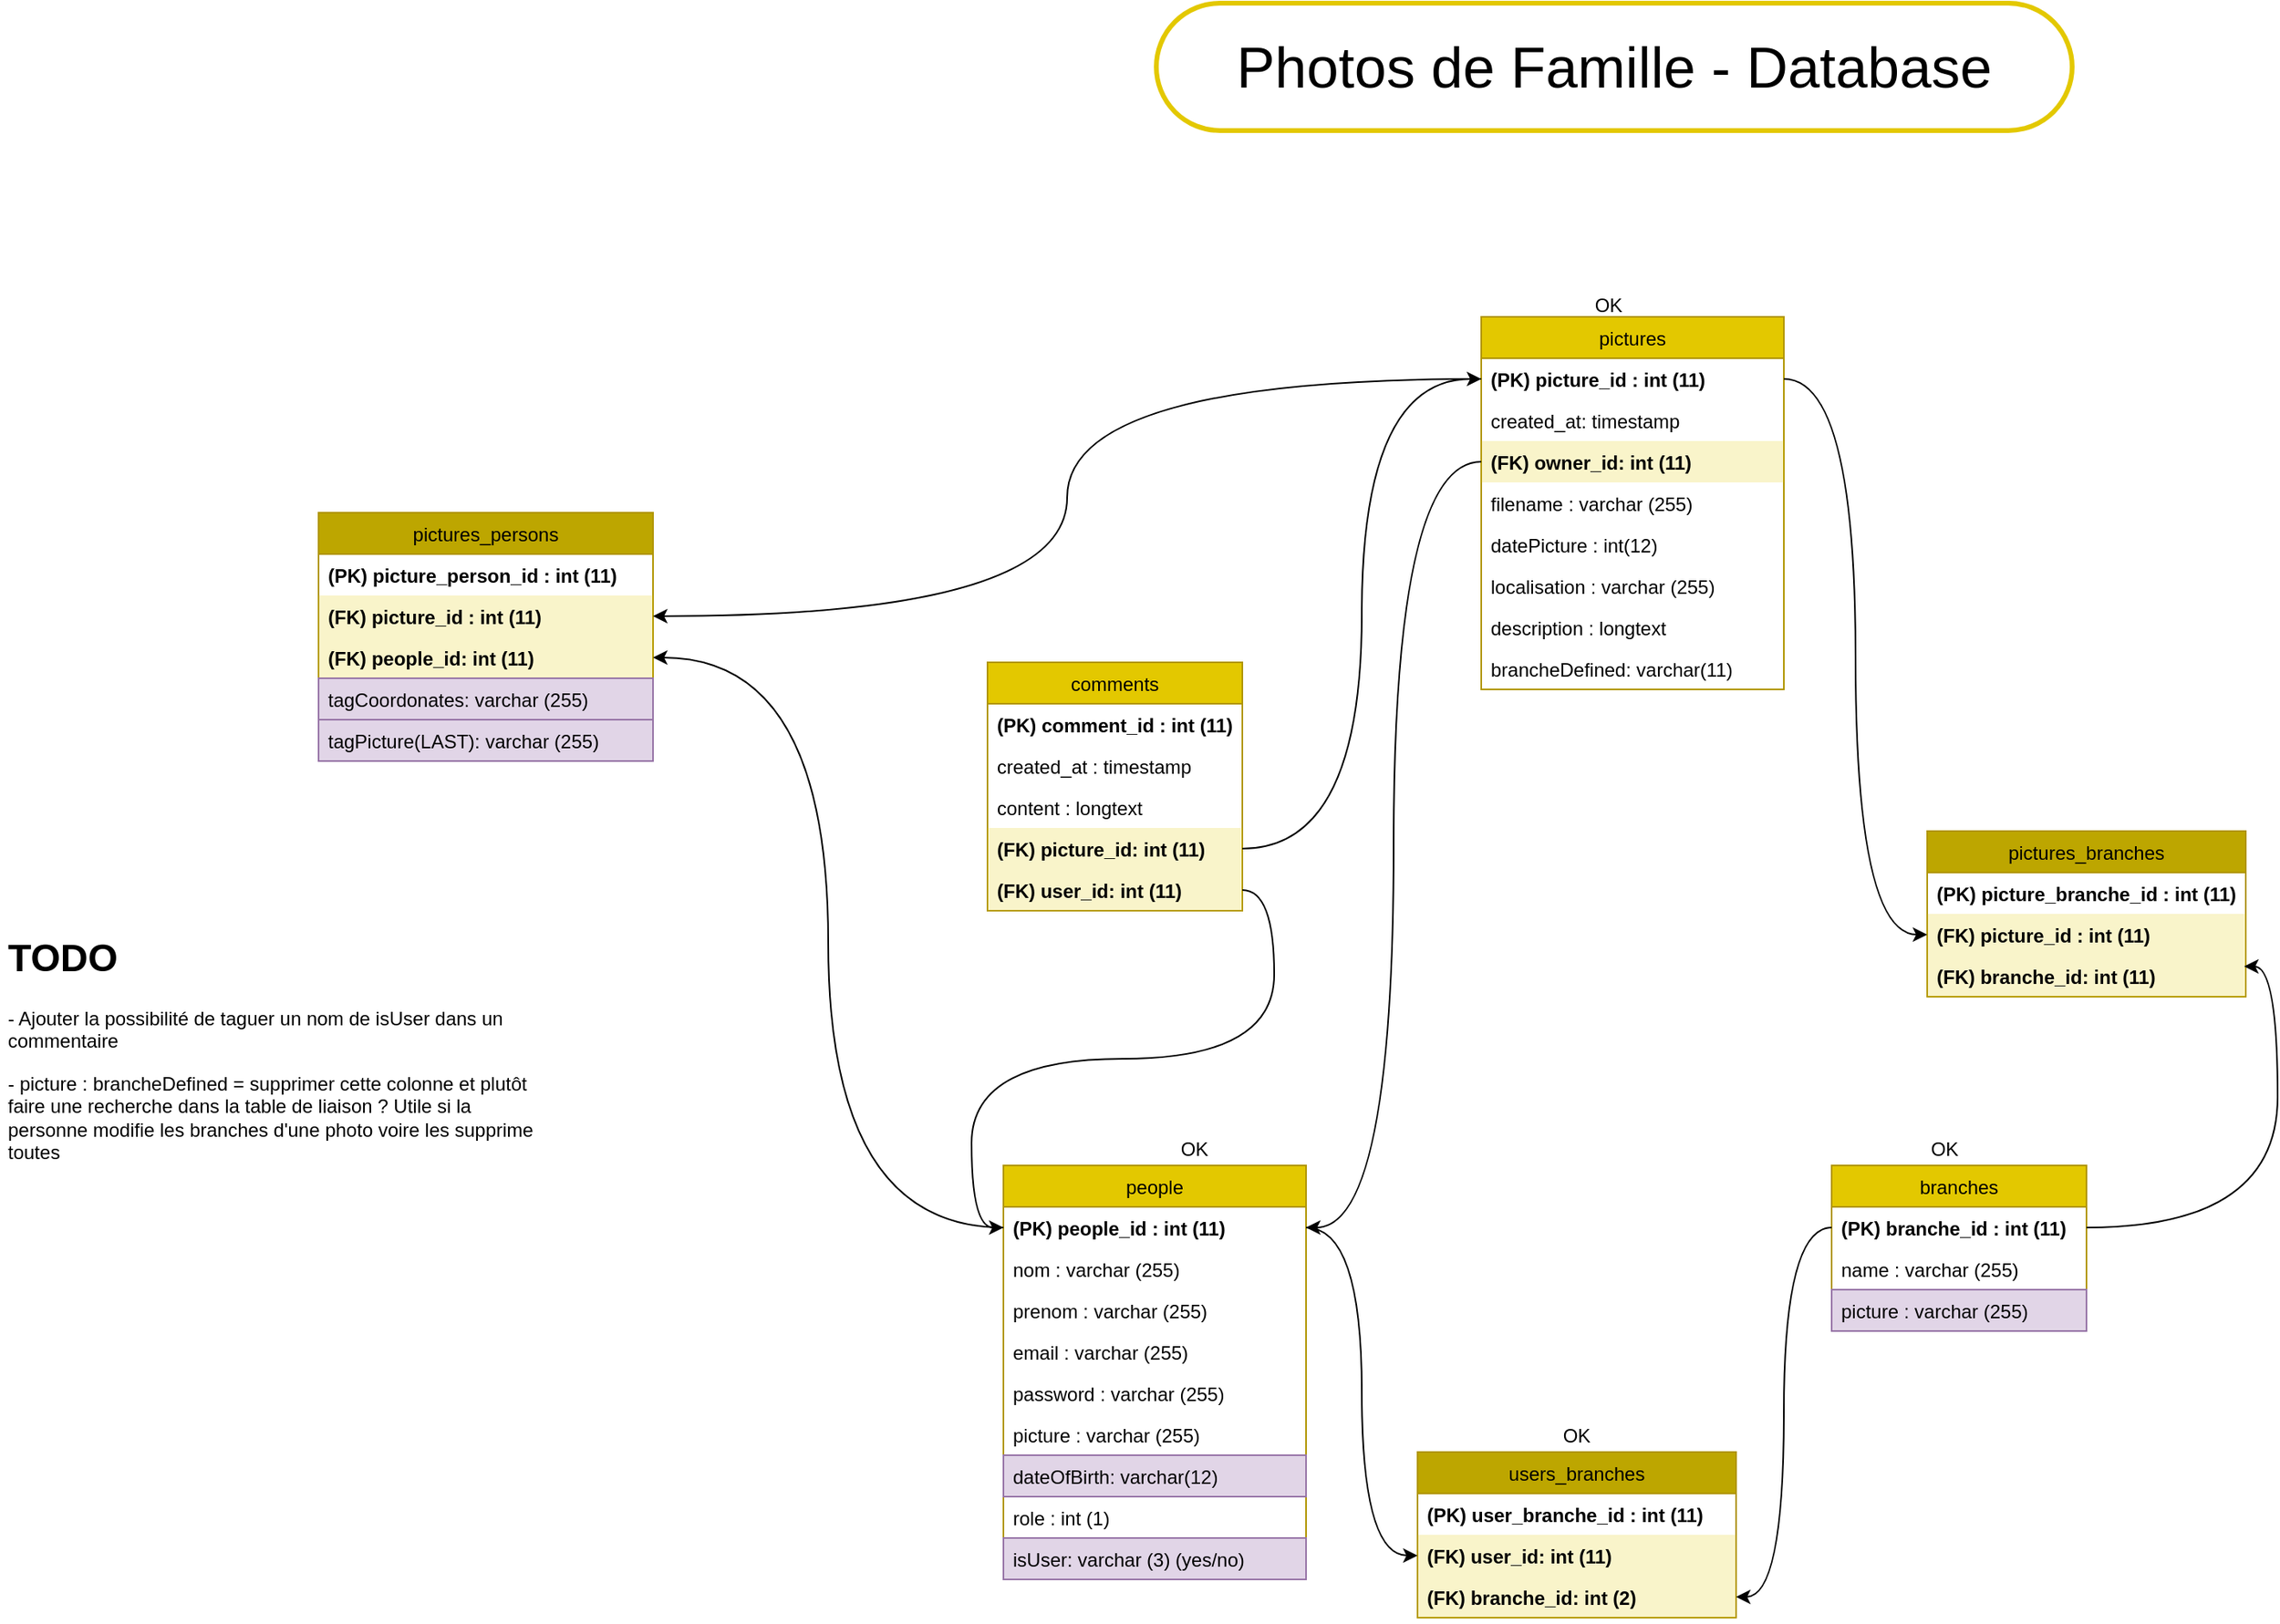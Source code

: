 <mxfile version="20.2.3" type="device"><diagram id="v2CWNd4Y5Qs98Rr8-jCO" name="Page-1"><mxGraphModel dx="2249" dy="752" grid="1" gridSize="10" guides="1" tooltips="1" connect="1" arrows="1" fold="1" page="1" pageScale="1" pageWidth="827" pageHeight="1169" math="0" shadow="0"><root><mxCell id="0"/><mxCell id="1" parent="0"/><mxCell id="BAhh8maXS3OlmlLO3-uw-7" value="people" style="swimlane;fontStyle=0;childLayout=stackLayout;horizontal=1;startSize=26;fillColor=#e3c800;horizontalStack=0;resizeParent=1;resizeParentMax=0;resizeLast=0;collapsible=1;marginBottom=0;fontColor=#000000;strokeColor=#B09500;" parent="1" vertex="1"><mxGeometry x="30" y="770" width="190" height="260" as="geometry"><mxRectangle x="50" y="80" width="60" height="30" as="alternateBounds"/></mxGeometry></mxCell><mxCell id="BAhh8maXS3OlmlLO3-uw-14" value="(PK) people_id : int (11)" style="text;strokeColor=none;fillColor=none;align=left;verticalAlign=top;spacingLeft=4;spacingRight=4;overflow=hidden;rotatable=0;points=[[0,0.5],[1,0.5]];portConstraint=eastwest;fontStyle=1" parent="BAhh8maXS3OlmlLO3-uw-7" vertex="1"><mxGeometry y="26" width="190" height="26" as="geometry"/></mxCell><mxCell id="BAhh8maXS3OlmlLO3-uw-9" value="nom : varchar (255)" style="text;strokeColor=none;fillColor=none;align=left;verticalAlign=top;spacingLeft=4;spacingRight=4;overflow=hidden;rotatable=0;points=[[0,0.5],[1,0.5]];portConstraint=eastwest;" parent="BAhh8maXS3OlmlLO3-uw-7" vertex="1"><mxGeometry y="52" width="190" height="26" as="geometry"/></mxCell><mxCell id="BAhh8maXS3OlmlLO3-uw-11" value="prenom : varchar (255)" style="text;strokeColor=none;fillColor=none;align=left;verticalAlign=top;spacingLeft=4;spacingRight=4;overflow=hidden;rotatable=0;points=[[0,0.5],[1,0.5]];portConstraint=eastwest;" parent="BAhh8maXS3OlmlLO3-uw-7" vertex="1"><mxGeometry y="78" width="190" height="26" as="geometry"/></mxCell><mxCell id="BAhh8maXS3OlmlLO3-uw-15" value="email : varchar (255)" style="text;strokeColor=none;fillColor=none;align=left;verticalAlign=top;spacingLeft=4;spacingRight=4;overflow=hidden;rotatable=0;points=[[0,0.5],[1,0.5]];portConstraint=eastwest;" parent="BAhh8maXS3OlmlLO3-uw-7" vertex="1"><mxGeometry y="104" width="190" height="26" as="geometry"/></mxCell><mxCell id="BAhh8maXS3OlmlLO3-uw-16" value="password : varchar (255)" style="text;strokeColor=none;fillColor=none;align=left;verticalAlign=top;spacingLeft=4;spacingRight=4;overflow=hidden;rotatable=0;points=[[0,0.5],[1,0.5]];portConstraint=eastwest;" parent="BAhh8maXS3OlmlLO3-uw-7" vertex="1"><mxGeometry y="130" width="190" height="26" as="geometry"/></mxCell><mxCell id="BAhh8maXS3OlmlLO3-uw-12" value="picture : varchar (255)" style="text;strokeColor=none;fillColor=none;align=left;verticalAlign=top;spacingLeft=4;spacingRight=4;overflow=hidden;rotatable=0;points=[[0,0.5],[1,0.5]];portConstraint=eastwest;" parent="BAhh8maXS3OlmlLO3-uw-7" vertex="1"><mxGeometry y="156" width="190" height="26" as="geometry"/></mxCell><mxCell id="WFU4l1aMC4txx7HeSZ-H-5" value="dateOfBirth: varchar(12)" style="text;strokeColor=#9673a6;fillColor=#e1d5e7;align=left;verticalAlign=top;spacingLeft=4;spacingRight=4;overflow=hidden;rotatable=0;points=[[0,0.5],[1,0.5]];portConstraint=eastwest;" vertex="1" parent="BAhh8maXS3OlmlLO3-uw-7"><mxGeometry y="182" width="190" height="26" as="geometry"/></mxCell><mxCell id="BAhh8maXS3OlmlLO3-uw-10" value="role : int (1)" style="text;strokeColor=none;fillColor=none;align=left;verticalAlign=top;spacingLeft=4;spacingRight=4;overflow=hidden;rotatable=0;points=[[0,0.5],[1,0.5]];portConstraint=eastwest;" parent="BAhh8maXS3OlmlLO3-uw-7" vertex="1"><mxGeometry y="208" width="190" height="26" as="geometry"/></mxCell><mxCell id="WFU4l1aMC4txx7HeSZ-H-4" value="isUser: varchar (3) (yes/no)" style="text;strokeColor=#9673a6;fillColor=#e1d5e7;align=left;verticalAlign=top;spacingLeft=4;spacingRight=4;overflow=hidden;rotatable=0;points=[[0,0.5],[1,0.5]];portConstraint=eastwest;" vertex="1" parent="BAhh8maXS3OlmlLO3-uw-7"><mxGeometry y="234" width="190" height="26" as="geometry"/></mxCell><mxCell id="BAhh8maXS3OlmlLO3-uw-17" value="pictures" style="swimlane;fontStyle=0;childLayout=stackLayout;horizontal=1;startSize=26;fillColor=#e3c800;horizontalStack=0;resizeParent=1;resizeParentMax=0;resizeLast=0;collapsible=1;marginBottom=0;fontColor=#000000;strokeColor=#B09500;" parent="1" vertex="1"><mxGeometry x="330" y="237" width="190" height="234" as="geometry"><mxRectangle x="50" y="80" width="60" height="30" as="alternateBounds"/></mxGeometry></mxCell><mxCell id="BAhh8maXS3OlmlLO3-uw-18" value="(PK) picture_id : int (11)" style="text;strokeColor=none;fillColor=none;align=left;verticalAlign=top;spacingLeft=4;spacingRight=4;overflow=hidden;rotatable=0;points=[[0,0.5],[1,0.5]];portConstraint=eastwest;fontStyle=1" parent="BAhh8maXS3OlmlLO3-uw-17" vertex="1"><mxGeometry y="26" width="190" height="26" as="geometry"/></mxCell><mxCell id="8INyL6DLdIWvuHJ_UyZH-22" value="created_at: timestamp" style="text;strokeColor=none;fillColor=none;align=left;verticalAlign=top;spacingLeft=4;spacingRight=4;overflow=hidden;rotatable=0;points=[[0,0.5],[1,0.5]];portConstraint=eastwest;" parent="BAhh8maXS3OlmlLO3-uw-17" vertex="1"><mxGeometry y="52" width="190" height="26" as="geometry"/></mxCell><mxCell id="emAnyjiZvC5znlIViu3I-10" value="(FK) owner_id: int (11)" style="text;strokeColor=none;fillColor=#E3C80035;align=left;verticalAlign=top;spacingLeft=4;spacingRight=4;overflow=hidden;rotatable=0;points=[[0,0.5],[1,0.5]];portConstraint=eastwest;fontStyle=1" parent="BAhh8maXS3OlmlLO3-uw-17" vertex="1"><mxGeometry y="78" width="190" height="26" as="geometry"/></mxCell><mxCell id="BAhh8maXS3OlmlLO3-uw-19" value="filename : varchar (255)" style="text;strokeColor=none;fillColor=none;align=left;verticalAlign=top;spacingLeft=4;spacingRight=4;overflow=hidden;rotatable=0;points=[[0,0.5],[1,0.5]];portConstraint=eastwest;" parent="BAhh8maXS3OlmlLO3-uw-17" vertex="1"><mxGeometry y="104" width="190" height="26" as="geometry"/></mxCell><mxCell id="BAhh8maXS3OlmlLO3-uw-26" value="datePicture : int(12)" style="text;strokeColor=none;fillColor=none;align=left;verticalAlign=top;spacingLeft=4;spacingRight=4;overflow=hidden;rotatable=0;points=[[0,0.5],[1,0.5]];portConstraint=eastwest;" parent="BAhh8maXS3OlmlLO3-uw-17" vertex="1"><mxGeometry y="130" width="190" height="26" as="geometry"/></mxCell><mxCell id="BAhh8maXS3OlmlLO3-uw-27" value="localisation : varchar (255)" style="text;strokeColor=none;fillColor=none;align=left;verticalAlign=top;spacingLeft=4;spacingRight=4;overflow=hidden;rotatable=0;points=[[0,0.5],[1,0.5]];portConstraint=eastwest;" parent="BAhh8maXS3OlmlLO3-uw-17" vertex="1"><mxGeometry y="156" width="190" height="26" as="geometry"/></mxCell><mxCell id="8INyL6DLdIWvuHJ_UyZH-21" value="description : longtext" style="text;strokeColor=none;fillColor=none;align=left;verticalAlign=top;spacingLeft=4;spacingRight=4;overflow=hidden;rotatable=0;points=[[0,0.5],[1,0.5]];portConstraint=eastwest;" parent="BAhh8maXS3OlmlLO3-uw-17" vertex="1"><mxGeometry y="182" width="190" height="26" as="geometry"/></mxCell><mxCell id="jMw9HlCROxjQ3ldv5dBf-1" value="brancheDefined: varchar(11)" style="text;strokeColor=none;fillColor=none;align=left;verticalAlign=top;spacingLeft=4;spacingRight=4;overflow=hidden;rotatable=0;points=[[0,0.5],[1,0.5]];portConstraint=eastwest;" parent="BAhh8maXS3OlmlLO3-uw-17" vertex="1"><mxGeometry y="208" width="190" height="26" as="geometry"/></mxCell><mxCell id="BAhh8maXS3OlmlLO3-uw-44" value="branches" style="swimlane;fontStyle=0;childLayout=stackLayout;horizontal=1;startSize=26;fillColor=#e3c800;horizontalStack=0;resizeParent=1;resizeParentMax=0;resizeLast=0;collapsible=1;marginBottom=0;fontColor=#000000;strokeColor=#B09500;" parent="1" vertex="1"><mxGeometry x="550" y="770" width="160" height="104" as="geometry"><mxRectangle x="50" y="80" width="60" height="30" as="alternateBounds"/></mxGeometry></mxCell><mxCell id="BAhh8maXS3OlmlLO3-uw-45" value="(PK) branche_id : int (11)" style="text;strokeColor=none;fillColor=none;align=left;verticalAlign=top;spacingLeft=4;spacingRight=4;overflow=hidden;rotatable=0;points=[[0,0.5],[1,0.5]];portConstraint=eastwest;fontStyle=1" parent="BAhh8maXS3OlmlLO3-uw-44" vertex="1"><mxGeometry y="26" width="160" height="26" as="geometry"/></mxCell><mxCell id="BAhh8maXS3OlmlLO3-uw-46" value="name : varchar (255)" style="text;strokeColor=none;fillColor=none;align=left;verticalAlign=top;spacingLeft=4;spacingRight=4;overflow=hidden;rotatable=0;points=[[0,0.5],[1,0.5]];portConstraint=eastwest;fontStyle=0" parent="BAhh8maXS3OlmlLO3-uw-44" vertex="1"><mxGeometry y="52" width="160" height="26" as="geometry"/></mxCell><mxCell id="WFU4l1aMC4txx7HeSZ-H-1" value="picture : varchar (255)" style="text;strokeColor=#9673a6;fillColor=#e1d5e7;align=left;verticalAlign=top;spacingLeft=4;spacingRight=4;overflow=hidden;rotatable=0;points=[[0,0.5],[1,0.5]];portConstraint=eastwest;fontStyle=0" vertex="1" parent="BAhh8maXS3OlmlLO3-uw-44"><mxGeometry y="78" width="160" height="26" as="geometry"/></mxCell><mxCell id="BAhh8maXS3OlmlLO3-uw-48" value="Photos de Famille - Database" style="text;html=1;strokeColor=#E3C800;fillColor=none;align=center;verticalAlign=middle;whiteSpace=wrap;rounded=1;arcSize=50;fontStyle=0;fontSize=36;strokeWidth=3;perimeterSpacing=19;glass=0;shadow=0;sketch=0;spacing=15;spacingTop=8;spacingBottom=8;" parent="1" vertex="1"><mxGeometry x="126" y="40" width="575" height="80" as="geometry"/></mxCell><mxCell id="8INyL6DLdIWvuHJ_UyZH-1" value="users_branches" style="swimlane;fontStyle=0;childLayout=stackLayout;horizontal=1;startSize=26;fillColor=#BDA600;horizontalStack=0;resizeParent=1;resizeParentMax=0;resizeLast=0;collapsible=1;marginBottom=0;fontColor=#000000;strokeColor=#B09500;" parent="1" vertex="1"><mxGeometry x="290" y="950" width="200" height="104" as="geometry"><mxRectangle x="50" y="80" width="60" height="30" as="alternateBounds"/></mxGeometry></mxCell><mxCell id="8INyL6DLdIWvuHJ_UyZH-2" value="(PK) user_branche_id : int (11)" style="text;strokeColor=none;fillColor=none;align=left;verticalAlign=top;spacingLeft=4;spacingRight=4;overflow=hidden;rotatable=0;points=[[0,0.5],[1,0.5]];portConstraint=eastwest;fontStyle=1" parent="8INyL6DLdIWvuHJ_UyZH-1" vertex="1"><mxGeometry y="26" width="200" height="26" as="geometry"/></mxCell><mxCell id="8INyL6DLdIWvuHJ_UyZH-4" value="(FK) user_id: int (11)" style="text;strokeColor=none;fillColor=#E3C80035;align=left;verticalAlign=top;spacingLeft=4;spacingRight=4;overflow=hidden;rotatable=0;points=[[0,0.5],[1,0.5]];portConstraint=eastwest;fontStyle=1" parent="8INyL6DLdIWvuHJ_UyZH-1" vertex="1"><mxGeometry y="52" width="200" height="26" as="geometry"/></mxCell><mxCell id="8INyL6DLdIWvuHJ_UyZH-5" value="(FK) branche_id: int (2)" style="text;strokeColor=none;fillColor=#E3C80035;align=left;verticalAlign=top;spacingLeft=4;spacingRight=4;overflow=hidden;rotatable=0;points=[[0,0.5],[1,0.5]];portConstraint=eastwest;fontStyle=1" parent="8INyL6DLdIWvuHJ_UyZH-1" vertex="1"><mxGeometry y="78" width="200" height="26" as="geometry"/></mxCell><mxCell id="8INyL6DLdIWvuHJ_UyZH-7" value="" style="edgeStyle=orthogonalEdgeStyle;curved=1;orthogonalLoop=1;jettySize=auto;html=1;entryX=1;entryY=0.5;entryDx=0;entryDy=0;" parent="1" source="BAhh8maXS3OlmlLO3-uw-45" target="8INyL6DLdIWvuHJ_UyZH-5" edge="1"><mxGeometry relative="1" as="geometry"/></mxCell><mxCell id="8INyL6DLdIWvuHJ_UyZH-13" style="edgeStyle=orthogonalEdgeStyle;curved=1;orthogonalLoop=1;jettySize=auto;html=1;entryX=0;entryY=0.5;entryDx=0;entryDy=0;" parent="1" source="BAhh8maXS3OlmlLO3-uw-14" target="8INyL6DLdIWvuHJ_UyZH-4" edge="1"><mxGeometry relative="1" as="geometry"/></mxCell><mxCell id="8INyL6DLdIWvuHJ_UyZH-14" value="comments" style="swimlane;fontStyle=0;childLayout=stackLayout;horizontal=1;startSize=26;fillColor=#e3c800;horizontalStack=0;resizeParent=1;resizeParentMax=0;resizeLast=0;collapsible=1;marginBottom=0;fontColor=#000000;strokeColor=#B09500;" parent="1" vertex="1"><mxGeometry x="20" y="454" width="160" height="156" as="geometry"><mxRectangle x="50" y="80" width="60" height="30" as="alternateBounds"/></mxGeometry></mxCell><mxCell id="8INyL6DLdIWvuHJ_UyZH-15" value="(PK) comment_id : int (11)" style="text;strokeColor=none;fillColor=none;align=left;verticalAlign=top;spacingLeft=4;spacingRight=4;overflow=hidden;rotatable=0;points=[[0,0.5],[1,0.5]];portConstraint=eastwest;fontStyle=1" parent="8INyL6DLdIWvuHJ_UyZH-14" vertex="1"><mxGeometry y="26" width="160" height="26" as="geometry"/></mxCell><mxCell id="WFU4l1aMC4txx7HeSZ-H-10" value="created_at : timestamp" style="text;strokeColor=none;fillColor=none;align=left;verticalAlign=top;spacingLeft=4;spacingRight=4;overflow=hidden;rotatable=0;points=[[0,0.5],[1,0.5]];portConstraint=eastwest;fontStyle=0" vertex="1" parent="8INyL6DLdIWvuHJ_UyZH-14"><mxGeometry y="52" width="160" height="26" as="geometry"/></mxCell><mxCell id="8INyL6DLdIWvuHJ_UyZH-18" value="content : longtext" style="text;strokeColor=none;fillColor=none;align=left;verticalAlign=top;spacingLeft=4;spacingRight=4;overflow=hidden;rotatable=0;points=[[0,0.5],[1,0.5]];portConstraint=eastwest;fontStyle=0" parent="8INyL6DLdIWvuHJ_UyZH-14" vertex="1"><mxGeometry y="78" width="160" height="26" as="geometry"/></mxCell><mxCell id="8INyL6DLdIWvuHJ_UyZH-17" value="(FK) picture_id: int (11)" style="text;strokeColor=none;fillColor=#E3C80035;align=left;verticalAlign=top;spacingLeft=4;spacingRight=4;overflow=hidden;rotatable=0;points=[[0,0.5],[1,0.5]];portConstraint=eastwest;fontStyle=1" parent="8INyL6DLdIWvuHJ_UyZH-14" vertex="1"><mxGeometry y="104" width="160" height="26" as="geometry"/></mxCell><mxCell id="8INyL6DLdIWvuHJ_UyZH-16" value="(FK) user_id: int (11)" style="text;strokeColor=none;fillColor=#E3C80035;align=left;verticalAlign=top;spacingLeft=4;spacingRight=4;overflow=hidden;rotatable=0;points=[[0,0.5],[1,0.5]];portConstraint=eastwest;fontStyle=1" parent="8INyL6DLdIWvuHJ_UyZH-14" vertex="1"><mxGeometry y="130" width="160" height="26" as="geometry"/></mxCell><mxCell id="8INyL6DLdIWvuHJ_UyZH-19" style="edgeStyle=orthogonalEdgeStyle;curved=1;orthogonalLoop=1;jettySize=auto;html=1;entryX=0;entryY=0.5;entryDx=0;entryDy=0;" parent="1" source="8INyL6DLdIWvuHJ_UyZH-16" target="BAhh8maXS3OlmlLO3-uw-14" edge="1"><mxGeometry relative="1" as="geometry"/></mxCell><mxCell id="prX2t-eIfK5hCNVrcc_d-1" value="OK" style="text;html=1;strokeColor=none;fillColor=none;align=center;verticalAlign=middle;whiteSpace=wrap;rounded=0;" parent="1" vertex="1"><mxGeometry x="130" y="740" width="40" height="40" as="geometry"/></mxCell><mxCell id="prX2t-eIfK5hCNVrcc_d-2" value="OK" style="text;html=1;strokeColor=none;fillColor=none;align=center;verticalAlign=middle;whiteSpace=wrap;rounded=0;" parent="1" vertex="1"><mxGeometry x="370" y="920" width="40" height="40" as="geometry"/></mxCell><mxCell id="prX2t-eIfK5hCNVrcc_d-3" value="OK" style="text;html=1;strokeColor=none;fillColor=none;align=center;verticalAlign=middle;whiteSpace=wrap;rounded=0;" parent="1" vertex="1"><mxGeometry x="601" y="740" width="40" height="40" as="geometry"/></mxCell><mxCell id="emAnyjiZvC5znlIViu3I-8" value="OK" style="text;html=1;strokeColor=none;fillColor=none;align=center;verticalAlign=middle;whiteSpace=wrap;rounded=0;" parent="1" vertex="1"><mxGeometry x="390" y="210" width="40" height="40" as="geometry"/></mxCell><mxCell id="BAhh8maXS3OlmlLO3-uw-37" value="pictures_persons" style="swimlane;fontStyle=0;childLayout=stackLayout;horizontal=1;startSize=26;fillColor=#BDA600;horizontalStack=0;resizeParent=1;resizeParentMax=0;resizeLast=0;collapsible=1;marginBottom=0;fontColor=#000000;strokeColor=#B09500;" parent="1" vertex="1"><mxGeometry x="-400" y="360" width="210" height="156" as="geometry"><mxRectangle x="50" y="80" width="60" height="30" as="alternateBounds"/></mxGeometry></mxCell><mxCell id="BAhh8maXS3OlmlLO3-uw-38" value="(PK) picture_person_id : int (11)" style="text;strokeColor=none;fillColor=none;align=left;verticalAlign=top;spacingLeft=4;spacingRight=4;overflow=hidden;rotatable=0;points=[[0,0.5],[1,0.5]];portConstraint=eastwest;fontStyle=1" parent="BAhh8maXS3OlmlLO3-uw-37" vertex="1"><mxGeometry y="26" width="210" height="26" as="geometry"/></mxCell><mxCell id="BAhh8maXS3OlmlLO3-uw-43" value="(FK) picture_id : int (11)" style="text;strokeColor=none;fillColor=#E3C80035;align=left;verticalAlign=top;spacingLeft=4;spacingRight=4;overflow=hidden;rotatable=0;points=[[0,0.5],[1,0.5]];portConstraint=eastwest;fontStyle=1" parent="BAhh8maXS3OlmlLO3-uw-37" vertex="1"><mxGeometry y="52" width="210" height="26" as="geometry"/></mxCell><mxCell id="BAhh8maXS3OlmlLO3-uw-42" value="(FK) people_id: int (11)" style="text;strokeColor=none;fillColor=#E3C80035;align=left;verticalAlign=top;spacingLeft=4;spacingRight=4;overflow=hidden;rotatable=0;points=[[0,0.5],[1,0.5]];portConstraint=eastwest;fontStyle=1" parent="BAhh8maXS3OlmlLO3-uw-37" vertex="1"><mxGeometry y="78" width="210" height="26" as="geometry"/></mxCell><mxCell id="WFU4l1aMC4txx7HeSZ-H-8" value="tagCoordonates: varchar (255)" style="text;strokeColor=#9673a6;fillColor=#e1d5e7;align=left;verticalAlign=top;spacingLeft=4;spacingRight=4;overflow=hidden;rotatable=0;points=[[0,0.5],[1,0.5]];portConstraint=eastwest;fontStyle=0" vertex="1" parent="BAhh8maXS3OlmlLO3-uw-37"><mxGeometry y="104" width="210" height="26" as="geometry"/></mxCell><mxCell id="WFU4l1aMC4txx7HeSZ-H-9" value="tagPicture(LAST): varchar (255)" style="text;strokeColor=#9673a6;fillColor=#e1d5e7;align=left;verticalAlign=top;spacingLeft=4;spacingRight=4;overflow=hidden;rotatable=0;points=[[0,0.5],[1,0.5]];portConstraint=eastwest;fontStyle=0" vertex="1" parent="BAhh8maXS3OlmlLO3-uw-37"><mxGeometry y="130" width="210" height="26" as="geometry"/></mxCell><mxCell id="LDSY2xTZFlKMLyKvD1nm-3" value="pictures_branches" style="swimlane;fontStyle=0;childLayout=stackLayout;horizontal=1;startSize=26;fillColor=#BDA600;horizontalStack=0;resizeParent=1;resizeParentMax=0;resizeLast=0;collapsible=1;marginBottom=0;fontColor=#000000;strokeColor=#B09500;" parent="1" vertex="1"><mxGeometry x="610" y="560" width="200" height="104" as="geometry"><mxRectangle x="50" y="80" width="60" height="30" as="alternateBounds"/></mxGeometry></mxCell><mxCell id="LDSY2xTZFlKMLyKvD1nm-4" value="(PK) picture_branche_id : int (11)" style="text;strokeColor=none;fillColor=none;align=left;verticalAlign=top;spacingLeft=4;spacingRight=4;overflow=hidden;rotatable=0;points=[[0,0.5],[1,0.5]];portConstraint=eastwest;fontStyle=1" parent="LDSY2xTZFlKMLyKvD1nm-3" vertex="1"><mxGeometry y="26" width="200" height="26" as="geometry"/></mxCell><mxCell id="LDSY2xTZFlKMLyKvD1nm-5" value="(FK) picture_id : int (11)" style="text;strokeColor=none;fillColor=#E3C80035;align=left;verticalAlign=top;spacingLeft=4;spacingRight=4;overflow=hidden;rotatable=0;points=[[0,0.5],[1,0.5]];portConstraint=eastwest;fontStyle=1" parent="LDSY2xTZFlKMLyKvD1nm-3" vertex="1"><mxGeometry y="52" width="200" height="26" as="geometry"/></mxCell><mxCell id="LDSY2xTZFlKMLyKvD1nm-6" value="(FK) branche_id: int (11)" style="text;strokeColor=none;fillColor=#E3C80035;align=left;verticalAlign=top;spacingLeft=4;spacingRight=4;overflow=hidden;rotatable=0;points=[[0,0.5],[1,0.5]];portConstraint=eastwest;fontStyle=1" parent="LDSY2xTZFlKMLyKvD1nm-3" vertex="1"><mxGeometry y="78" width="200" height="26" as="geometry"/></mxCell><mxCell id="LDSY2xTZFlKMLyKvD1nm-7" style="edgeStyle=orthogonalEdgeStyle;curved=1;orthogonalLoop=1;jettySize=auto;html=1;entryX=0;entryY=0.5;entryDx=0;entryDy=0;" parent="1" source="BAhh8maXS3OlmlLO3-uw-18" target="LDSY2xTZFlKMLyKvD1nm-5" edge="1"><mxGeometry relative="1" as="geometry"/></mxCell><mxCell id="LDSY2xTZFlKMLyKvD1nm-8" style="edgeStyle=orthogonalEdgeStyle;curved=1;orthogonalLoop=1;jettySize=auto;html=1;entryX=0.995;entryY=0.269;entryDx=0;entryDy=0;entryPerimeter=0;" parent="1" source="BAhh8maXS3OlmlLO3-uw-45" target="LDSY2xTZFlKMLyKvD1nm-6" edge="1"><mxGeometry relative="1" as="geometry"/></mxCell><mxCell id="jMw9HlCROxjQ3ldv5dBf-2" style="edgeStyle=orthogonalEdgeStyle;orthogonalLoop=1;jettySize=auto;html=1;entryX=0;entryY=0.5;entryDx=0;entryDy=0;curved=1;" parent="1" source="8INyL6DLdIWvuHJ_UyZH-17" target="BAhh8maXS3OlmlLO3-uw-18" edge="1"><mxGeometry relative="1" as="geometry"/></mxCell><mxCell id="jMw9HlCROxjQ3ldv5dBf-3" style="edgeStyle=orthogonalEdgeStyle;curved=1;orthogonalLoop=1;jettySize=auto;html=1;" parent="1" source="emAnyjiZvC5znlIViu3I-10" target="BAhh8maXS3OlmlLO3-uw-14" edge="1"><mxGeometry relative="1" as="geometry"/></mxCell><mxCell id="WFU4l1aMC4txx7HeSZ-H-12" value="&lt;h1&gt;TODO&lt;/h1&gt;&lt;p&gt;- Ajouter la possibilité de taguer un nom de isUser dans un commentaire&lt;/p&gt;&lt;p&gt;- picture : brancheDefined = supprimer cette colonne et plutôt faire une recherche dans la table de liaison ? Utile si la personne modifie les branches d'une photo voire les supprime toutes&lt;br&gt;&lt;/p&gt;" style="text;html=1;strokeColor=none;fillColor=none;spacing=5;spacingTop=-20;whiteSpace=wrap;overflow=hidden;rounded=0;" vertex="1" parent="1"><mxGeometry x="-600" y="620" width="350" height="200" as="geometry"/></mxCell><mxCell id="WFU4l1aMC4txx7HeSZ-H-13" style="edgeStyle=orthogonalEdgeStyle;curved=1;orthogonalLoop=1;jettySize=auto;html=1;entryX=1;entryY=0.5;entryDx=0;entryDy=0;" edge="1" parent="1" source="BAhh8maXS3OlmlLO3-uw-18" target="BAhh8maXS3OlmlLO3-uw-43"><mxGeometry relative="1" as="geometry"/></mxCell><mxCell id="WFU4l1aMC4txx7HeSZ-H-14" style="edgeStyle=orthogonalEdgeStyle;curved=1;orthogonalLoop=1;jettySize=auto;html=1;" edge="1" parent="1" source="BAhh8maXS3OlmlLO3-uw-14" target="BAhh8maXS3OlmlLO3-uw-42"><mxGeometry relative="1" as="geometry"/></mxCell></root></mxGraphModel></diagram></mxfile>